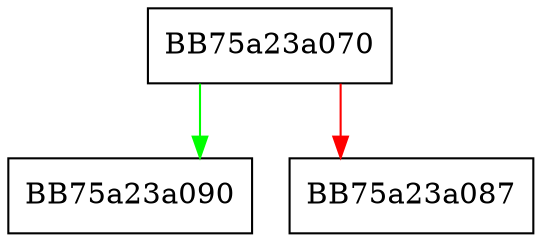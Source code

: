 digraph mmap64 {
  node [shape="box"];
  graph [splines=ortho];
  BB75a23a070 -> BB75a23a090 [color="green"];
  BB75a23a070 -> BB75a23a087 [color="red"];
}